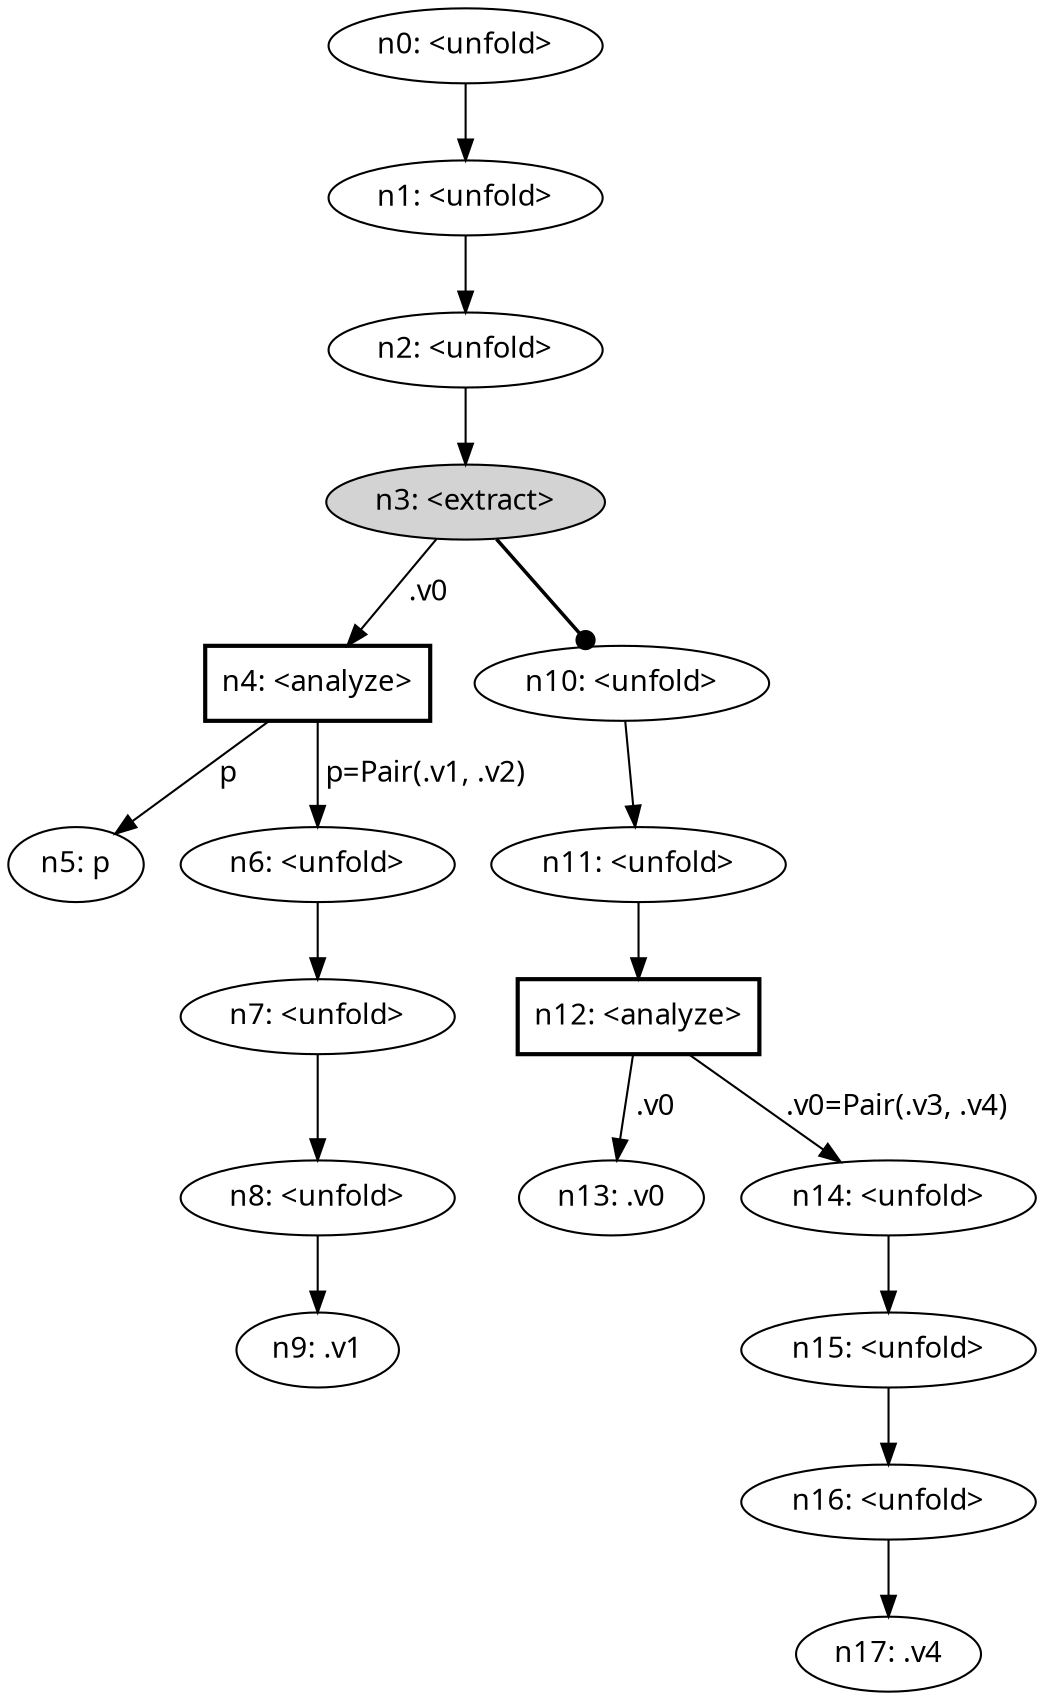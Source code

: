 digraph {
    node [fontname="bold helvetica"];
    edge [fontname="bold helvetica"];
    n0 [label="n0: <unfold>"];
    n1 [label="n1: <unfold>"];
    n0 -> n1;
    n2 [label="n2: <unfold>"];
    n1 -> n2;
    n3 [label="n3: <extract>"] [style=filled];
    n2 -> n3;
    n4 [label="n4: <analyze>"] [shape=box style=bold];
    n3 -> n4 [label=" .v0 "];
    n5 [label="n5: p"];
    n4 -> n5 [label=" p "];
    n6 [label="n6: <unfold>"];
    n4 -> n6 [label=" p=Pair(.v1, .v2) "];
    n7 [label="n7: <unfold>"];
    n6 -> n7;
    n8 [label="n8: <unfold>"];
    n7 -> n8;
    n9 [label="n9: .v1"];
    n8 -> n9;
    n10 [label="n10: <unfold>"];
    n3 -> n10 [penwidth=1.7 arrowhead=dot];
    n11 [label="n11: <unfold>"];
    n10 -> n11;
    n12 [label="n12: <analyze>"] [shape=box style=bold];
    n11 -> n12;
    n13 [label="n13: .v0"];
    n12 -> n13 [label=" .v0 "];
    n14 [label="n14: <unfold>"];
    n12 -> n14 [label=" .v0=Pair(.v3, .v4) "];
    n15 [label="n15: <unfold>"];
    n14 -> n15;
    n16 [label="n16: <unfold>"];
    n15 -> n16;
    n17 [label="n17: .v4"];
    n16 -> n17;
}
